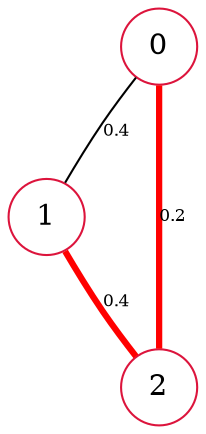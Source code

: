 graph "exemplo02.txt" {
	edge [fontsize=8]
	node [color=crimson shape=circle width=0.05]
	0 [label=0]
	node [color=crimson shape=circle width=0.05]
	1 [label=1]
	node [color=crimson shape=circle width=0.05]
	2 [label=2]
	0 -- 1 [label=0.4 weight=600]
	0 -- 2 [label=0.2 color=red penwidth=3 weight=800]
	1 -- 2 [label=0.4 color=red penwidth=3 weight=600]
}
